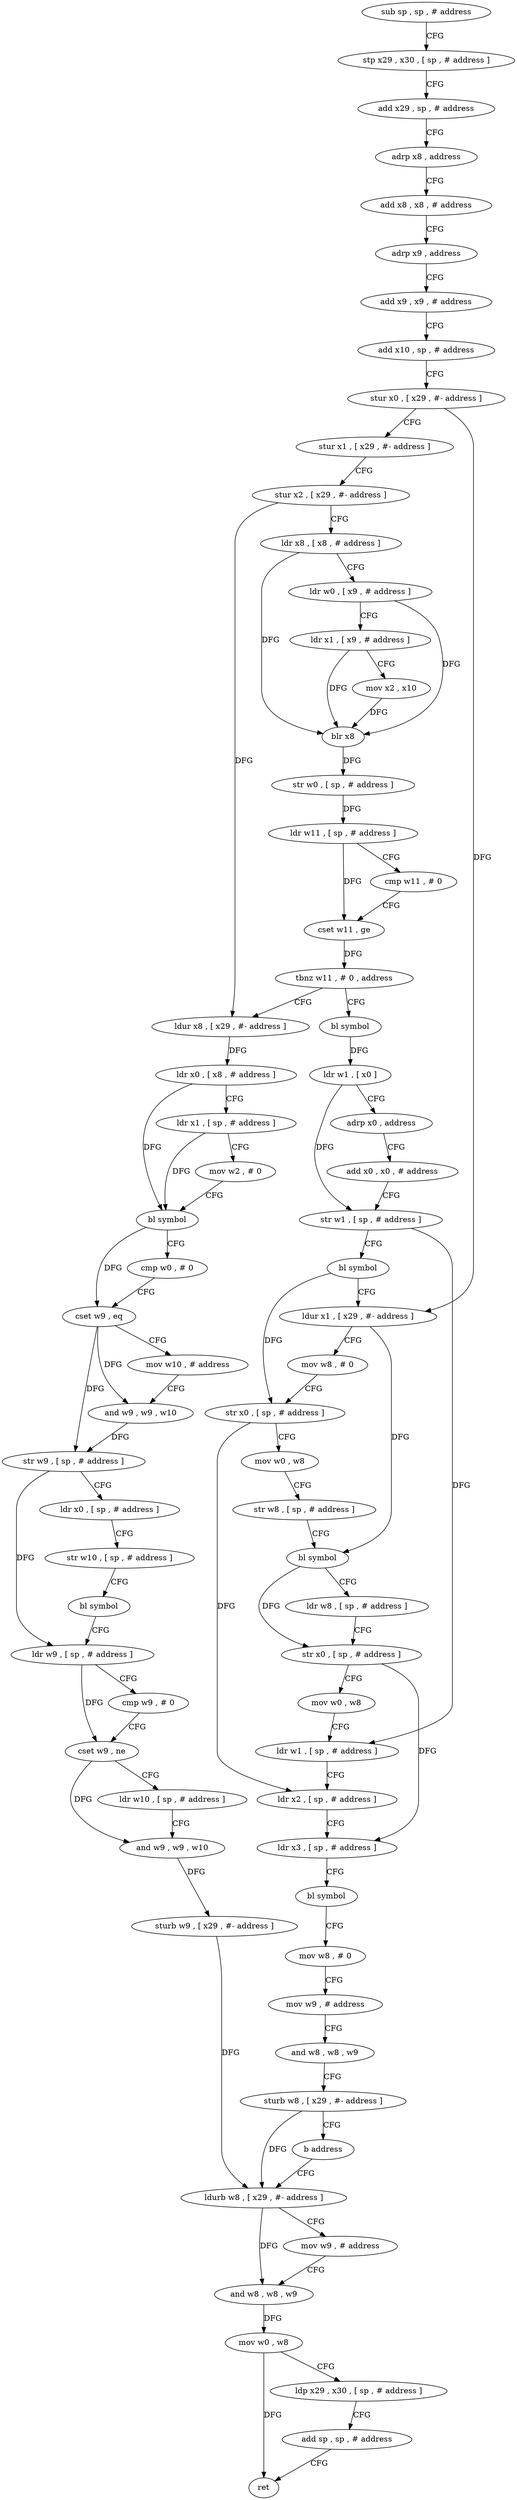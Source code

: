 digraph "func" {
"4224892" [label = "sub sp , sp , # address" ]
"4224896" [label = "stp x29 , x30 , [ sp , # address ]" ]
"4224900" [label = "add x29 , sp , # address" ]
"4224904" [label = "adrp x8 , address" ]
"4224908" [label = "add x8 , x8 , # address" ]
"4224912" [label = "adrp x9 , address" ]
"4224916" [label = "add x9 , x9 , # address" ]
"4224920" [label = "add x10 , sp , # address" ]
"4224924" [label = "stur x0 , [ x29 , #- address ]" ]
"4224928" [label = "stur x1 , [ x29 , #- address ]" ]
"4224932" [label = "stur x2 , [ x29 , #- address ]" ]
"4224936" [label = "ldr x8 , [ x8 , # address ]" ]
"4224940" [label = "ldr w0 , [ x9 , # address ]" ]
"4224944" [label = "ldr x1 , [ x9 , # address ]" ]
"4224948" [label = "mov x2 , x10" ]
"4224952" [label = "blr x8" ]
"4224956" [label = "str w0 , [ sp , # address ]" ]
"4224960" [label = "ldr w11 , [ sp , # address ]" ]
"4224964" [label = "cmp w11 , # 0" ]
"4224968" [label = "cset w11 , ge" ]
"4224972" [label = "tbnz w11 , # 0 , address" ]
"4225072" [label = "ldur x8 , [ x29 , #- address ]" ]
"4224976" [label = "bl symbol" ]
"4225076" [label = "ldr x0 , [ x8 , # address ]" ]
"4225080" [label = "ldr x1 , [ sp , # address ]" ]
"4225084" [label = "mov w2 , # 0" ]
"4225088" [label = "bl symbol" ]
"4225092" [label = "cmp w0 , # 0" ]
"4225096" [label = "cset w9 , eq" ]
"4225100" [label = "mov w10 , # address" ]
"4225104" [label = "and w9 , w9 , w10" ]
"4225108" [label = "str w9 , [ sp , # address ]" ]
"4225112" [label = "ldr x0 , [ sp , # address ]" ]
"4225116" [label = "str w10 , [ sp , # address ]" ]
"4225120" [label = "bl symbol" ]
"4225124" [label = "ldr w9 , [ sp , # address ]" ]
"4225128" [label = "cmp w9 , # 0" ]
"4225132" [label = "cset w9 , ne" ]
"4225136" [label = "ldr w10 , [ sp , # address ]" ]
"4225140" [label = "and w9 , w9 , w10" ]
"4225144" [label = "sturb w9 , [ x29 , #- address ]" ]
"4225148" [label = "ldurb w8 , [ x29 , #- address ]" ]
"4224980" [label = "ldr w1 , [ x0 ]" ]
"4224984" [label = "adrp x0 , address" ]
"4224988" [label = "add x0 , x0 , # address" ]
"4224992" [label = "str w1 , [ sp , # address ]" ]
"4224996" [label = "bl symbol" ]
"4225000" [label = "ldur x1 , [ x29 , #- address ]" ]
"4225004" [label = "mov w8 , # 0" ]
"4225008" [label = "str x0 , [ sp , # address ]" ]
"4225012" [label = "mov w0 , w8" ]
"4225016" [label = "str w8 , [ sp , # address ]" ]
"4225020" [label = "bl symbol" ]
"4225024" [label = "ldr w8 , [ sp , # address ]" ]
"4225028" [label = "str x0 , [ sp , # address ]" ]
"4225032" [label = "mov w0 , w8" ]
"4225036" [label = "ldr w1 , [ sp , # address ]" ]
"4225040" [label = "ldr x2 , [ sp , # address ]" ]
"4225044" [label = "ldr x3 , [ sp , # address ]" ]
"4225048" [label = "bl symbol" ]
"4225052" [label = "mov w8 , # 0" ]
"4225056" [label = "mov w9 , # address" ]
"4225060" [label = "and w8 , w8 , w9" ]
"4225064" [label = "sturb w8 , [ x29 , #- address ]" ]
"4225068" [label = "b address" ]
"4225152" [label = "mov w9 , # address" ]
"4225156" [label = "and w8 , w8 , w9" ]
"4225160" [label = "mov w0 , w8" ]
"4225164" [label = "ldp x29 , x30 , [ sp , # address ]" ]
"4225168" [label = "add sp , sp , # address" ]
"4225172" [label = "ret" ]
"4224892" -> "4224896" [ label = "CFG" ]
"4224896" -> "4224900" [ label = "CFG" ]
"4224900" -> "4224904" [ label = "CFG" ]
"4224904" -> "4224908" [ label = "CFG" ]
"4224908" -> "4224912" [ label = "CFG" ]
"4224912" -> "4224916" [ label = "CFG" ]
"4224916" -> "4224920" [ label = "CFG" ]
"4224920" -> "4224924" [ label = "CFG" ]
"4224924" -> "4224928" [ label = "CFG" ]
"4224924" -> "4225000" [ label = "DFG" ]
"4224928" -> "4224932" [ label = "CFG" ]
"4224932" -> "4224936" [ label = "CFG" ]
"4224932" -> "4225072" [ label = "DFG" ]
"4224936" -> "4224940" [ label = "CFG" ]
"4224936" -> "4224952" [ label = "DFG" ]
"4224940" -> "4224944" [ label = "CFG" ]
"4224940" -> "4224952" [ label = "DFG" ]
"4224944" -> "4224948" [ label = "CFG" ]
"4224944" -> "4224952" [ label = "DFG" ]
"4224948" -> "4224952" [ label = "DFG" ]
"4224952" -> "4224956" [ label = "DFG" ]
"4224956" -> "4224960" [ label = "DFG" ]
"4224960" -> "4224964" [ label = "CFG" ]
"4224960" -> "4224968" [ label = "DFG" ]
"4224964" -> "4224968" [ label = "CFG" ]
"4224968" -> "4224972" [ label = "DFG" ]
"4224972" -> "4225072" [ label = "CFG" ]
"4224972" -> "4224976" [ label = "CFG" ]
"4225072" -> "4225076" [ label = "DFG" ]
"4224976" -> "4224980" [ label = "DFG" ]
"4225076" -> "4225080" [ label = "CFG" ]
"4225076" -> "4225088" [ label = "DFG" ]
"4225080" -> "4225084" [ label = "CFG" ]
"4225080" -> "4225088" [ label = "DFG" ]
"4225084" -> "4225088" [ label = "CFG" ]
"4225088" -> "4225092" [ label = "CFG" ]
"4225088" -> "4225096" [ label = "DFG" ]
"4225092" -> "4225096" [ label = "CFG" ]
"4225096" -> "4225100" [ label = "CFG" ]
"4225096" -> "4225104" [ label = "DFG" ]
"4225096" -> "4225108" [ label = "DFG" ]
"4225100" -> "4225104" [ label = "CFG" ]
"4225104" -> "4225108" [ label = "DFG" ]
"4225108" -> "4225112" [ label = "CFG" ]
"4225108" -> "4225124" [ label = "DFG" ]
"4225112" -> "4225116" [ label = "CFG" ]
"4225116" -> "4225120" [ label = "CFG" ]
"4225120" -> "4225124" [ label = "CFG" ]
"4225124" -> "4225128" [ label = "CFG" ]
"4225124" -> "4225132" [ label = "DFG" ]
"4225128" -> "4225132" [ label = "CFG" ]
"4225132" -> "4225136" [ label = "CFG" ]
"4225132" -> "4225140" [ label = "DFG" ]
"4225136" -> "4225140" [ label = "CFG" ]
"4225140" -> "4225144" [ label = "DFG" ]
"4225144" -> "4225148" [ label = "DFG" ]
"4225148" -> "4225152" [ label = "CFG" ]
"4225148" -> "4225156" [ label = "DFG" ]
"4224980" -> "4224984" [ label = "CFG" ]
"4224980" -> "4224992" [ label = "DFG" ]
"4224984" -> "4224988" [ label = "CFG" ]
"4224988" -> "4224992" [ label = "CFG" ]
"4224992" -> "4224996" [ label = "CFG" ]
"4224992" -> "4225036" [ label = "DFG" ]
"4224996" -> "4225000" [ label = "CFG" ]
"4224996" -> "4225008" [ label = "DFG" ]
"4225000" -> "4225004" [ label = "CFG" ]
"4225000" -> "4225020" [ label = "DFG" ]
"4225004" -> "4225008" [ label = "CFG" ]
"4225008" -> "4225012" [ label = "CFG" ]
"4225008" -> "4225040" [ label = "DFG" ]
"4225012" -> "4225016" [ label = "CFG" ]
"4225016" -> "4225020" [ label = "CFG" ]
"4225020" -> "4225024" [ label = "CFG" ]
"4225020" -> "4225028" [ label = "DFG" ]
"4225024" -> "4225028" [ label = "CFG" ]
"4225028" -> "4225032" [ label = "CFG" ]
"4225028" -> "4225044" [ label = "DFG" ]
"4225032" -> "4225036" [ label = "CFG" ]
"4225036" -> "4225040" [ label = "CFG" ]
"4225040" -> "4225044" [ label = "CFG" ]
"4225044" -> "4225048" [ label = "CFG" ]
"4225048" -> "4225052" [ label = "CFG" ]
"4225052" -> "4225056" [ label = "CFG" ]
"4225056" -> "4225060" [ label = "CFG" ]
"4225060" -> "4225064" [ label = "CFG" ]
"4225064" -> "4225068" [ label = "CFG" ]
"4225064" -> "4225148" [ label = "DFG" ]
"4225068" -> "4225148" [ label = "CFG" ]
"4225152" -> "4225156" [ label = "CFG" ]
"4225156" -> "4225160" [ label = "DFG" ]
"4225160" -> "4225164" [ label = "CFG" ]
"4225160" -> "4225172" [ label = "DFG" ]
"4225164" -> "4225168" [ label = "CFG" ]
"4225168" -> "4225172" [ label = "CFG" ]
}
